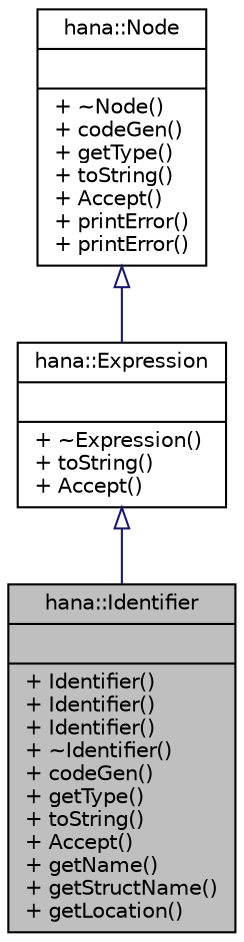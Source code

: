 digraph "hana::Identifier"
{
 // LATEX_PDF_SIZE
  edge [fontname="Helvetica",fontsize="10",labelfontname="Helvetica",labelfontsize="10"];
  node [fontname="Helvetica",fontsize="10",shape=record];
  Node1 [label="{hana::Identifier\n||+ Identifier()\l+ Identifier()\l+ Identifier()\l+ ~Identifier()\l+ codeGen()\l+ getType()\l+ toString()\l+ Accept()\l+ getName()\l+ getStructName()\l+ getLocation()\l}",height=0.2,width=0.4,color="black", fillcolor="grey75", style="filled", fontcolor="black",tooltip=" "];
  Node2 -> Node1 [dir="back",color="midnightblue",fontsize="10",style="solid",arrowtail="onormal",fontname="Helvetica"];
  Node2 [label="{hana::Expression\n||+ ~Expression()\l+ toString()\l+ Accept()\l}",height=0.2,width=0.4,color="black", fillcolor="white", style="filled",URL="$classhana_1_1_expression.html",tooltip=" "];
  Node3 -> Node2 [dir="back",color="midnightblue",fontsize="10",style="solid",arrowtail="onormal",fontname="Helvetica"];
  Node3 [label="{hana::Node\n||+ ~Node()\l+ codeGen()\l+ getType()\l+ toString()\l+ Accept()\l+ printError()\l+ printError()\l}",height=0.2,width=0.4,color="black", fillcolor="white", style="filled",URL="$classhana_1_1_node.html",tooltip=" "];
}
